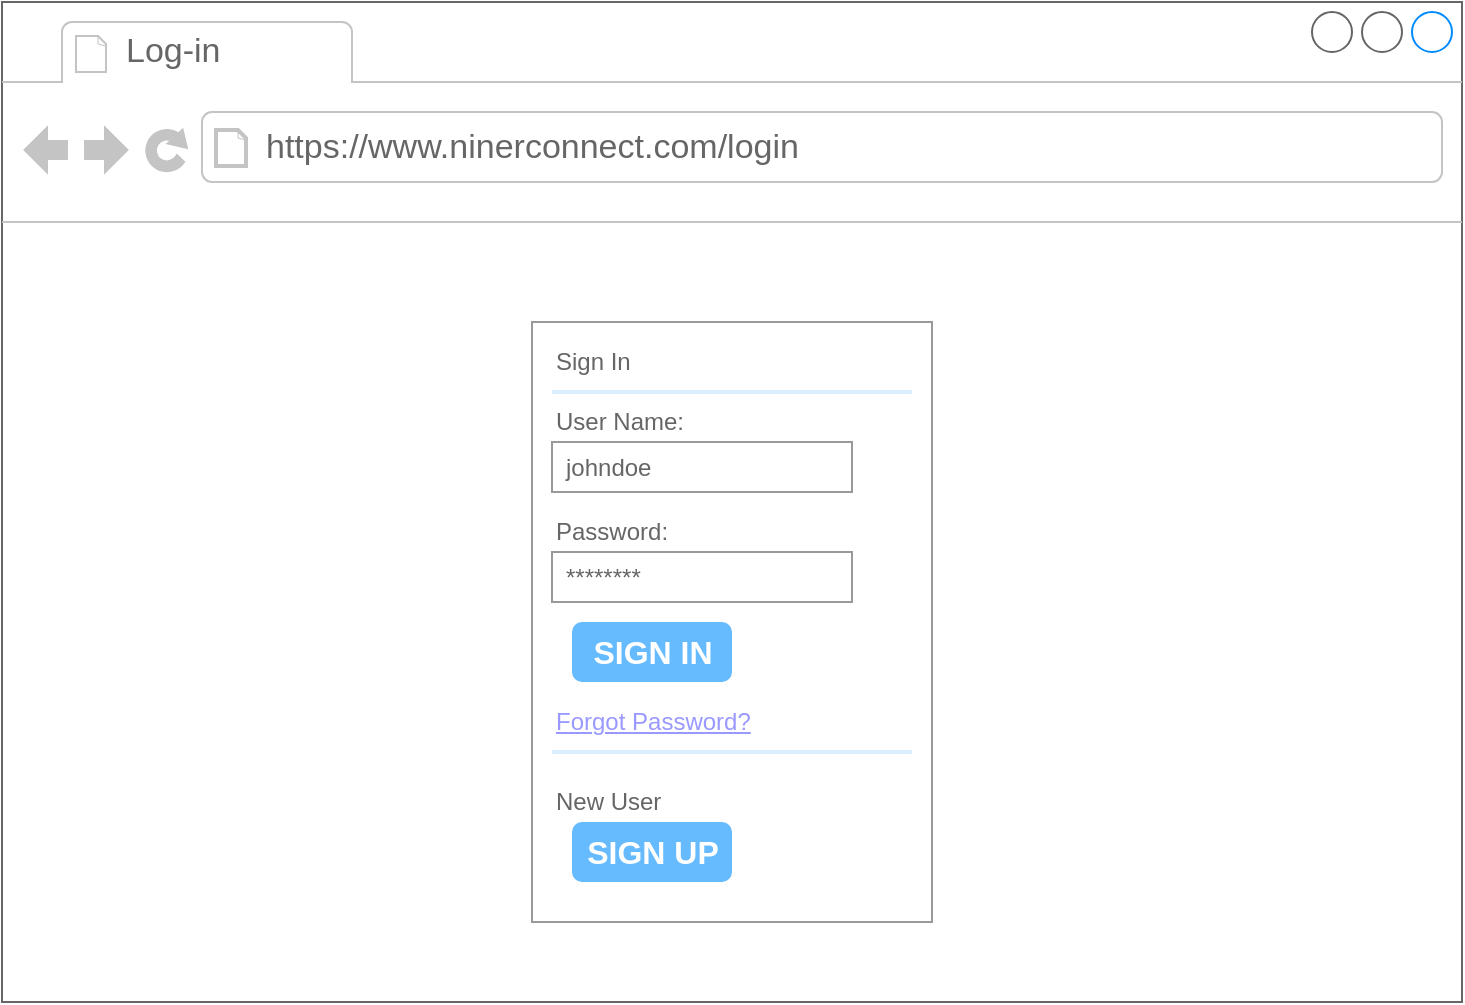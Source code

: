 <mxfile version="23.1.4" type="google" pages="2">
  <diagram name="Log-in" id="BNUmYBRGiDVqFD8WUZWi">
    <mxGraphModel grid="1" page="1" gridSize="10" guides="1" tooltips="1" connect="1" arrows="1" fold="1" pageScale="1" pageWidth="850" pageHeight="1100" math="0" shadow="0">
      <root>
        <mxCell id="0" />
        <mxCell id="1" parent="0" />
        <mxCell id="loDAAFRDm_DrVmHqtjok-1" value="" style="strokeWidth=1;shadow=0;dashed=0;align=center;html=1;shape=mxgraph.mockup.containers.browserWindow;rSize=0;strokeColor=#666666;strokeColor2=#008cff;strokeColor3=#c4c4c4;mainText=,;recursiveResize=0;" vertex="1" parent="1">
          <mxGeometry x="60" y="40" width="730" height="500" as="geometry" />
        </mxCell>
        <mxCell id="loDAAFRDm_DrVmHqtjok-2" value="Log-in" style="strokeWidth=1;shadow=0;dashed=0;align=center;html=1;shape=mxgraph.mockup.containers.anchor;fontSize=17;fontColor=#666666;align=left;whiteSpace=wrap;" vertex="1" parent="loDAAFRDm_DrVmHqtjok-1">
          <mxGeometry x="60" y="12" width="110" height="26" as="geometry" />
        </mxCell>
        <mxCell id="loDAAFRDm_DrVmHqtjok-3" value="https://www.ninerconnect.com/login" style="strokeWidth=1;shadow=0;dashed=0;align=center;html=1;shape=mxgraph.mockup.containers.anchor;rSize=0;fontSize=17;fontColor=#666666;align=left;" vertex="1" parent="loDAAFRDm_DrVmHqtjok-1">
          <mxGeometry x="130" y="60" width="250" height="26" as="geometry" />
        </mxCell>
        <mxCell id="loDAAFRDm_DrVmHqtjok-4" value="" style="strokeWidth=1;shadow=0;dashed=0;align=center;html=1;shape=mxgraph.mockup.forms.rrect;rSize=0;strokeColor=#999999;fillColor=#ffffff;" vertex="1" parent="loDAAFRDm_DrVmHqtjok-1">
          <mxGeometry x="265" y="160" width="200" height="300" as="geometry" />
        </mxCell>
        <mxCell id="loDAAFRDm_DrVmHqtjok-5" value="Sign In" style="strokeWidth=1;shadow=0;dashed=0;align=center;html=1;shape=mxgraph.mockup.forms.anchor;fontSize=12;fontColor=#666666;align=left;resizeWidth=1;spacingLeft=0;" vertex="1" parent="loDAAFRDm_DrVmHqtjok-4">
          <mxGeometry width="100" height="20" relative="1" as="geometry">
            <mxPoint x="10" y="10" as="offset" />
          </mxGeometry>
        </mxCell>
        <mxCell id="loDAAFRDm_DrVmHqtjok-6" value="" style="shape=line;strokeColor=#ddeeff;strokeWidth=2;html=1;resizeWidth=1;" vertex="1" parent="loDAAFRDm_DrVmHqtjok-4">
          <mxGeometry width="180" height="10" relative="1" as="geometry">
            <mxPoint x="10" y="30" as="offset" />
          </mxGeometry>
        </mxCell>
        <mxCell id="loDAAFRDm_DrVmHqtjok-7" value="User Name:" style="strokeWidth=1;shadow=0;dashed=0;align=center;html=1;shape=mxgraph.mockup.forms.anchor;fontSize=12;fontColor=#666666;align=left;resizeWidth=1;spacingLeft=0;" vertex="1" parent="loDAAFRDm_DrVmHqtjok-4">
          <mxGeometry width="100" height="20" relative="1" as="geometry">
            <mxPoint x="10" y="40" as="offset" />
          </mxGeometry>
        </mxCell>
        <mxCell id="loDAAFRDm_DrVmHqtjok-8" value="johndoe" style="strokeWidth=1;shadow=0;dashed=0;align=center;html=1;shape=mxgraph.mockup.forms.rrect;rSize=0;strokeColor=#999999;fontColor=#666666;align=left;spacingLeft=5;resizeWidth=1;" vertex="1" parent="loDAAFRDm_DrVmHqtjok-4">
          <mxGeometry width="150" height="25" relative="1" as="geometry">
            <mxPoint x="10" y="60" as="offset" />
          </mxGeometry>
        </mxCell>
        <mxCell id="loDAAFRDm_DrVmHqtjok-9" value="Password:" style="strokeWidth=1;shadow=0;dashed=0;align=center;html=1;shape=mxgraph.mockup.forms.anchor;fontSize=12;fontColor=#666666;align=left;resizeWidth=1;spacingLeft=0;" vertex="1" parent="loDAAFRDm_DrVmHqtjok-4">
          <mxGeometry width="100" height="20" relative="1" as="geometry">
            <mxPoint x="10" y="95" as="offset" />
          </mxGeometry>
        </mxCell>
        <mxCell id="loDAAFRDm_DrVmHqtjok-10" value="********" style="strokeWidth=1;shadow=0;dashed=0;align=center;html=1;shape=mxgraph.mockup.forms.rrect;rSize=0;strokeColor=#999999;fontColor=#666666;align=left;spacingLeft=5;resizeWidth=1;" vertex="1" parent="loDAAFRDm_DrVmHqtjok-4">
          <mxGeometry width="150" height="25" relative="1" as="geometry">
            <mxPoint x="10" y="115" as="offset" />
          </mxGeometry>
        </mxCell>
        <mxCell id="loDAAFRDm_DrVmHqtjok-11" value="SIGN IN" style="strokeWidth=1;shadow=0;dashed=0;align=center;html=1;shape=mxgraph.mockup.forms.rrect;rSize=5;strokeColor=none;fontColor=#ffffff;fillColor=#66bbff;fontSize=16;fontStyle=1;" vertex="1" parent="loDAAFRDm_DrVmHqtjok-4">
          <mxGeometry y="1" width="80" height="30" relative="1" as="geometry">
            <mxPoint x="20" y="-150" as="offset" />
          </mxGeometry>
        </mxCell>
        <mxCell id="loDAAFRDm_DrVmHqtjok-12" value="Forgot Password?" style="strokeWidth=1;shadow=0;dashed=0;align=center;html=1;shape=mxgraph.mockup.forms.anchor;fontSize=12;fontColor=#9999ff;align=left;spacingLeft=0;fontStyle=4;resizeWidth=1;" vertex="1" parent="loDAAFRDm_DrVmHqtjok-4">
          <mxGeometry y="1" width="150" height="20" relative="1" as="geometry">
            <mxPoint x="10" y="-110" as="offset" />
          </mxGeometry>
        </mxCell>
        <mxCell id="loDAAFRDm_DrVmHqtjok-13" value="" style="shape=line;strokeColor=#ddeeff;strokeWidth=2;html=1;resizeWidth=1;" vertex="1" parent="loDAAFRDm_DrVmHqtjok-4">
          <mxGeometry y="1" width="180" height="10" relative="1" as="geometry">
            <mxPoint x="10" y="-90" as="offset" />
          </mxGeometry>
        </mxCell>
        <mxCell id="loDAAFRDm_DrVmHqtjok-14" value="New User" style="strokeWidth=1;shadow=0;dashed=0;align=center;html=1;shape=mxgraph.mockup.forms.anchor;fontSize=12;fontColor=#666666;align=left;spacingLeft=0;resizeWidth=1;" vertex="1" parent="loDAAFRDm_DrVmHqtjok-4">
          <mxGeometry y="1" width="150" height="20" relative="1" as="geometry">
            <mxPoint x="10" y="-70" as="offset" />
          </mxGeometry>
        </mxCell>
        <mxCell id="loDAAFRDm_DrVmHqtjok-15" value="SIGN UP" style="strokeWidth=1;shadow=0;dashed=0;align=center;html=1;shape=mxgraph.mockup.forms.rrect;rSize=5;strokeColor=none;fontColor=#ffffff;fillColor=#66bbff;fontSize=16;fontStyle=1;" vertex="1" parent="loDAAFRDm_DrVmHqtjok-4">
          <mxGeometry y="1" width="80" height="30" relative="1" as="geometry">
            <mxPoint x="20" y="-50" as="offset" />
          </mxGeometry>
        </mxCell>
      </root>
    </mxGraphModel>
  </diagram>
  <diagram id="JDaCFPjJojlnft7N0f2z" name="Home">
    <mxGraphModel grid="1" page="1" gridSize="10" guides="1" tooltips="1" connect="1" arrows="1" fold="1" pageScale="1" pageWidth="850" pageHeight="1100" math="0" shadow="0">
      <root>
        <mxCell id="0" />
        <mxCell id="1" parent="0" />
        <mxCell id="H4XDbUGEwhzIVhZs-6xT-1" value="" style="strokeWidth=1;shadow=0;dashed=0;align=center;html=1;shape=mxgraph.mockup.containers.browserWindow;rSize=0;strokeColor=#666666;strokeColor2=#008cff;strokeColor3=#c4c4c4;mainText=,;recursiveResize=0;" vertex="1" parent="1">
          <mxGeometry x="60" y="50" width="730" height="500" as="geometry" />
        </mxCell>
        <mxCell id="H4XDbUGEwhzIVhZs-6xT-2" value="Home" style="strokeWidth=1;shadow=0;dashed=0;align=center;html=1;shape=mxgraph.mockup.containers.anchor;fontSize=17;fontColor=#666666;align=left;whiteSpace=wrap;" vertex="1" parent="H4XDbUGEwhzIVhZs-6xT-1">
          <mxGeometry x="60" y="12" width="110" height="26" as="geometry" />
        </mxCell>
        <mxCell id="H4XDbUGEwhzIVhZs-6xT-3" value="https://www.ninerconnect.com/home" style="strokeWidth=1;shadow=0;dashed=0;align=center;html=1;shape=mxgraph.mockup.containers.anchor;rSize=0;fontSize=17;fontColor=#666666;align=left;" vertex="1" parent="H4XDbUGEwhzIVhZs-6xT-1">
          <mxGeometry x="130" y="60" width="250" height="26" as="geometry" />
        </mxCell>
        <mxCell id="H4XDbUGEwhzIVhZs-6xT-16" value="" style="strokeWidth=1;shadow=0;dashed=0;align=center;html=1;shape=mxgraph.mockup.forms.rrect;rSize=5;strokeColor=#999999;fillColor=#ffffff;" vertex="1" parent="H4XDbUGEwhzIVhZs-6xT-1">
          <mxGeometry x="490" y="230" width="220" height="230" as="geometry" />
        </mxCell>
        <mxCell id="H4XDbUGEwhzIVhZs-6xT-17" value="October 2014" style="strokeWidth=1;shadow=0;dashed=0;align=center;html=1;shape=mxgraph.mockup.forms.anchor;fontColor=#999999;" vertex="1" parent="H4XDbUGEwhzIVhZs-6xT-16">
          <mxGeometry x="41.25" y="10.514" width="137.5" height="26.286" as="geometry" />
        </mxCell>
        <mxCell id="H4XDbUGEwhzIVhZs-6xT-18" value="&lt;" style="strokeWidth=1;shadow=0;dashed=0;align=center;html=1;shape=mxgraph.mockup.forms.rrect;rSize=4;strokeColor=#999999;fontColor=#008cff;fontSize=19;fontStyle=1;" vertex="1" parent="H4XDbUGEwhzIVhZs-6xT-16">
          <mxGeometry x="11" y="10.514" width="34.375" height="26.286" as="geometry" />
        </mxCell>
        <mxCell id="H4XDbUGEwhzIVhZs-6xT-19" value="&gt;" style="strokeWidth=1;shadow=0;dashed=0;align=center;html=1;shape=mxgraph.mockup.forms.rrect;rSize=4;strokeColor=#999999;fontColor=#008cff;fontSize=19;fontStyle=1;" vertex="1" parent="H4XDbUGEwhzIVhZs-6xT-16">
          <mxGeometry x="174.625" y="10.514" width="34.375" height="26.286" as="geometry" />
        </mxCell>
        <mxCell id="H4XDbUGEwhzIVhZs-6xT-20" value="Mo" style="strokeWidth=1;shadow=0;dashed=0;align=center;html=1;shape=mxgraph.mockup.forms.anchor;fontColor=#999999;" vertex="1" parent="H4XDbUGEwhzIVhZs-6xT-16">
          <mxGeometry x="13.75" y="36.8" width="27.5" height="26.286" as="geometry" />
        </mxCell>
        <mxCell id="H4XDbUGEwhzIVhZs-6xT-21" value="Tu" style="strokeWidth=1;shadow=0;dashed=0;align=center;html=1;shape=mxgraph.mockup.forms.anchor;fontColor=#999999;" vertex="1" parent="H4XDbUGEwhzIVhZs-6xT-16">
          <mxGeometry x="41.25" y="36.8" width="27.5" height="26.286" as="geometry" />
        </mxCell>
        <mxCell id="H4XDbUGEwhzIVhZs-6xT-22" value="We" style="strokeWidth=1;shadow=0;dashed=0;align=center;html=1;shape=mxgraph.mockup.forms.anchor;fontColor=#999999;" vertex="1" parent="H4XDbUGEwhzIVhZs-6xT-16">
          <mxGeometry x="68.75" y="36.8" width="27.5" height="26.286" as="geometry" />
        </mxCell>
        <mxCell id="H4XDbUGEwhzIVhZs-6xT-23" value="Th" style="strokeWidth=1;shadow=0;dashed=0;align=center;html=1;shape=mxgraph.mockup.forms.anchor;fontColor=#999999;" vertex="1" parent="H4XDbUGEwhzIVhZs-6xT-16">
          <mxGeometry x="96.25" y="36.8" width="27.5" height="26.286" as="geometry" />
        </mxCell>
        <mxCell id="H4XDbUGEwhzIVhZs-6xT-24" value="Fr" style="strokeWidth=1;shadow=0;dashed=0;align=center;html=1;shape=mxgraph.mockup.forms.anchor;fontColor=#999999;" vertex="1" parent="H4XDbUGEwhzIVhZs-6xT-16">
          <mxGeometry x="123.75" y="36.8" width="27.5" height="26.286" as="geometry" />
        </mxCell>
        <mxCell id="H4XDbUGEwhzIVhZs-6xT-25" value="Sa" style="strokeWidth=1;shadow=0;dashed=0;align=center;html=1;shape=mxgraph.mockup.forms.anchor;fontColor=#999999;" vertex="1" parent="H4XDbUGEwhzIVhZs-6xT-16">
          <mxGeometry x="151.25" y="36.8" width="27.5" height="26.286" as="geometry" />
        </mxCell>
        <mxCell id="H4XDbUGEwhzIVhZs-6xT-26" value="Su" style="strokeWidth=1;shadow=0;dashed=0;align=center;html=1;shape=mxgraph.mockup.forms.anchor;fontColor=#999999;" vertex="1" parent="H4XDbUGEwhzIVhZs-6xT-16">
          <mxGeometry x="178.75" y="36.8" width="27.5" height="26.286" as="geometry" />
        </mxCell>
        <mxCell id="H4XDbUGEwhzIVhZs-6xT-27" value="1" style="strokeWidth=1;shadow=0;dashed=0;align=center;html=1;shape=mxgraph.mockup.forms.rrect;rSize=0;strokeColor=#999999;fontColor=#999999;" vertex="1" parent="H4XDbUGEwhzIVhZs-6xT-16">
          <mxGeometry x="13.75" y="63.086" width="27.5" height="26.286" as="geometry" />
        </mxCell>
        <mxCell id="H4XDbUGEwhzIVhZs-6xT-28" value="2" style="strokeWidth=1;shadow=0;dashed=0;align=center;html=1;shape=mxgraph.mockup.forms.rrect;rSize=0;strokeColor=#999999;fontColor=#999999;" vertex="1" parent="H4XDbUGEwhzIVhZs-6xT-16">
          <mxGeometry x="41.25" y="63.086" width="27.5" height="26.286" as="geometry" />
        </mxCell>
        <mxCell id="H4XDbUGEwhzIVhZs-6xT-29" value="3" style="strokeWidth=1;shadow=0;dashed=0;align=center;html=1;shape=mxgraph.mockup.forms.rrect;rSize=0;strokeColor=#999999;fontColor=#999999;" vertex="1" parent="H4XDbUGEwhzIVhZs-6xT-16">
          <mxGeometry x="68.75" y="63.086" width="27.5" height="26.286" as="geometry" />
        </mxCell>
        <mxCell id="H4XDbUGEwhzIVhZs-6xT-30" value="4" style="strokeWidth=1;shadow=0;dashed=0;align=center;html=1;shape=mxgraph.mockup.forms.rrect;rSize=0;strokeColor=#999999;fontColor=#999999;" vertex="1" parent="H4XDbUGEwhzIVhZs-6xT-16">
          <mxGeometry x="96.25" y="63.086" width="27.5" height="26.286" as="geometry" />
        </mxCell>
        <mxCell id="H4XDbUGEwhzIVhZs-6xT-31" value="5" style="strokeWidth=1;shadow=0;dashed=0;align=center;html=1;shape=mxgraph.mockup.forms.rrect;rSize=0;strokeColor=#999999;fontColor=#999999;" vertex="1" parent="H4XDbUGEwhzIVhZs-6xT-16">
          <mxGeometry x="123.75" y="63.086" width="27.5" height="26.286" as="geometry" />
        </mxCell>
        <mxCell id="H4XDbUGEwhzIVhZs-6xT-32" value="6" style="strokeWidth=1;shadow=0;dashed=0;align=center;html=1;shape=mxgraph.mockup.forms.rrect;rSize=0;strokeColor=#999999;fontColor=#999999;" vertex="1" parent="H4XDbUGEwhzIVhZs-6xT-16">
          <mxGeometry x="151.25" y="63.086" width="27.5" height="26.286" as="geometry" />
        </mxCell>
        <mxCell id="H4XDbUGEwhzIVhZs-6xT-33" value="7" style="strokeWidth=1;shadow=0;dashed=0;align=center;html=1;shape=mxgraph.mockup.forms.rrect;rSize=0;strokeColor=#999999;fontColor=#999999;" vertex="1" parent="H4XDbUGEwhzIVhZs-6xT-16">
          <mxGeometry x="178.75" y="63.086" width="27.5" height="26.286" as="geometry" />
        </mxCell>
        <mxCell id="H4XDbUGEwhzIVhZs-6xT-34" value="8" style="strokeWidth=1;shadow=0;dashed=0;align=center;html=1;shape=mxgraph.mockup.forms.rrect;rSize=0;strokeColor=#999999;fontColor=#999999;" vertex="1" parent="H4XDbUGEwhzIVhZs-6xT-16">
          <mxGeometry x="13.75" y="89.371" width="27.5" height="26.286" as="geometry" />
        </mxCell>
        <mxCell id="H4XDbUGEwhzIVhZs-6xT-35" value="9" style="strokeWidth=1;shadow=0;dashed=0;align=center;html=1;shape=mxgraph.mockup.forms.rrect;rSize=0;strokeColor=#999999;fontColor=#999999;" vertex="1" parent="H4XDbUGEwhzIVhZs-6xT-16">
          <mxGeometry x="41.25" y="89.371" width="27.5" height="26.286" as="geometry" />
        </mxCell>
        <mxCell id="H4XDbUGEwhzIVhZs-6xT-36" value="10" style="strokeWidth=1;shadow=0;dashed=0;align=center;html=1;shape=mxgraph.mockup.forms.rrect;rSize=0;strokeColor=#999999;fontColor=#999999;" vertex="1" parent="H4XDbUGEwhzIVhZs-6xT-16">
          <mxGeometry x="68.75" y="89.371" width="27.5" height="26.286" as="geometry" />
        </mxCell>
        <mxCell id="H4XDbUGEwhzIVhZs-6xT-37" value="11" style="strokeWidth=1;shadow=0;dashed=0;align=center;html=1;shape=mxgraph.mockup.forms.rrect;rSize=0;strokeColor=#999999;fontColor=#999999;" vertex="1" parent="H4XDbUGEwhzIVhZs-6xT-16">
          <mxGeometry x="96.25" y="89.371" width="27.5" height="26.286" as="geometry" />
        </mxCell>
        <mxCell id="H4XDbUGEwhzIVhZs-6xT-38" value="12" style="strokeWidth=1;shadow=0;dashed=0;align=center;html=1;shape=mxgraph.mockup.forms.rrect;rSize=0;strokeColor=#999999;fontColor=#999999;" vertex="1" parent="H4XDbUGEwhzIVhZs-6xT-16">
          <mxGeometry x="123.75" y="89.371" width="27.5" height="26.286" as="geometry" />
        </mxCell>
        <mxCell id="H4XDbUGEwhzIVhZs-6xT-39" value="13" style="strokeWidth=1;shadow=0;dashed=0;align=center;html=1;shape=mxgraph.mockup.forms.rrect;rSize=0;strokeColor=#999999;fontColor=#999999;" vertex="1" parent="H4XDbUGEwhzIVhZs-6xT-16">
          <mxGeometry x="151.25" y="89.371" width="27.5" height="26.286" as="geometry" />
        </mxCell>
        <mxCell id="H4XDbUGEwhzIVhZs-6xT-40" value="14" style="strokeWidth=1;shadow=0;dashed=0;align=center;html=1;shape=mxgraph.mockup.forms.rrect;rSize=0;strokeColor=#999999;fontColor=#999999;" vertex="1" parent="H4XDbUGEwhzIVhZs-6xT-16">
          <mxGeometry x="178.75" y="89.371" width="27.5" height="26.286" as="geometry" />
        </mxCell>
        <mxCell id="H4XDbUGEwhzIVhZs-6xT-41" value="15" style="strokeWidth=1;shadow=0;dashed=0;align=center;html=1;shape=mxgraph.mockup.forms.rrect;rSize=0;strokeColor=#999999;fontColor=#999999;" vertex="1" parent="H4XDbUGEwhzIVhZs-6xT-16">
          <mxGeometry x="13.75" y="115.657" width="27.5" height="26.286" as="geometry" />
        </mxCell>
        <mxCell id="H4XDbUGEwhzIVhZs-6xT-42" value="16" style="strokeWidth=1;shadow=0;dashed=0;align=center;html=1;shape=mxgraph.mockup.forms.rrect;rSize=0;strokeColor=#999999;fontColor=#999999;" vertex="1" parent="H4XDbUGEwhzIVhZs-6xT-16">
          <mxGeometry x="41.25" y="115.657" width="27.5" height="26.286" as="geometry" />
        </mxCell>
        <mxCell id="H4XDbUGEwhzIVhZs-6xT-43" value="17" style="strokeWidth=1;shadow=0;dashed=0;align=center;html=1;shape=mxgraph.mockup.forms.rrect;rSize=0;strokeColor=#999999;fontColor=#999999;" vertex="1" parent="H4XDbUGEwhzIVhZs-6xT-16">
          <mxGeometry x="68.75" y="115.657" width="27.5" height="26.286" as="geometry" />
        </mxCell>
        <mxCell id="H4XDbUGEwhzIVhZs-6xT-44" value="18" style="strokeWidth=1;shadow=0;dashed=0;align=center;html=1;shape=mxgraph.mockup.forms.rrect;rSize=0;strokeColor=#999999;fontColor=#999999;" vertex="1" parent="H4XDbUGEwhzIVhZs-6xT-16">
          <mxGeometry x="96.25" y="115.657" width="27.5" height="26.286" as="geometry" />
        </mxCell>
        <mxCell id="H4XDbUGEwhzIVhZs-6xT-45" value="19" style="strokeWidth=1;shadow=0;dashed=0;align=center;html=1;shape=mxgraph.mockup.forms.rrect;rSize=0;strokeColor=#999999;fontColor=#999999;" vertex="1" parent="H4XDbUGEwhzIVhZs-6xT-16">
          <mxGeometry x="123.75" y="115.657" width="27.5" height="26.286" as="geometry" />
        </mxCell>
        <mxCell id="H4XDbUGEwhzIVhZs-6xT-46" value="20" style="strokeWidth=1;shadow=0;dashed=0;align=center;html=1;shape=mxgraph.mockup.forms.rrect;rSize=0;strokeColor=#999999;fontColor=#999999;" vertex="1" parent="H4XDbUGEwhzIVhZs-6xT-16">
          <mxGeometry x="151.25" y="115.657" width="27.5" height="26.286" as="geometry" />
        </mxCell>
        <mxCell id="H4XDbUGEwhzIVhZs-6xT-47" value="21" style="strokeWidth=1;shadow=0;dashed=0;align=center;html=1;shape=mxgraph.mockup.forms.rrect;rSize=0;strokeColor=#999999;fontColor=#999999;" vertex="1" parent="H4XDbUGEwhzIVhZs-6xT-16">
          <mxGeometry x="178.75" y="115.657" width="27.5" height="26.286" as="geometry" />
        </mxCell>
        <mxCell id="H4XDbUGEwhzIVhZs-6xT-48" value="22" style="strokeWidth=1;shadow=0;dashed=0;align=center;html=1;shape=mxgraph.mockup.forms.rrect;rSize=0;strokeColor=#999999;fontColor=#999999;" vertex="1" parent="H4XDbUGEwhzIVhZs-6xT-16">
          <mxGeometry x="13.75" y="141.943" width="27.5" height="26.286" as="geometry" />
        </mxCell>
        <mxCell id="H4XDbUGEwhzIVhZs-6xT-49" value="23" style="strokeWidth=1;shadow=0;dashed=0;align=center;html=1;shape=mxgraph.mockup.forms.rrect;rSize=0;strokeColor=#999999;fontColor=#999999;" vertex="1" parent="H4XDbUGEwhzIVhZs-6xT-16">
          <mxGeometry x="41.25" y="141.943" width="27.5" height="26.286" as="geometry" />
        </mxCell>
        <mxCell id="H4XDbUGEwhzIVhZs-6xT-50" value="25" style="strokeWidth=1;shadow=0;dashed=0;align=center;html=1;shape=mxgraph.mockup.forms.rrect;rSize=0;strokeColor=#999999;fontColor=#999999;" vertex="1" parent="H4XDbUGEwhzIVhZs-6xT-16">
          <mxGeometry x="96.25" y="141.943" width="27.5" height="26.286" as="geometry" />
        </mxCell>
        <mxCell id="H4XDbUGEwhzIVhZs-6xT-51" value="26" style="strokeWidth=1;shadow=0;dashed=0;align=center;html=1;shape=mxgraph.mockup.forms.rrect;rSize=0;strokeColor=#999999;fontColor=#999999;" vertex="1" parent="H4XDbUGEwhzIVhZs-6xT-16">
          <mxGeometry x="123.75" y="141.943" width="27.5" height="26.286" as="geometry" />
        </mxCell>
        <mxCell id="H4XDbUGEwhzIVhZs-6xT-52" value="27" style="strokeWidth=1;shadow=0;dashed=0;align=center;html=1;shape=mxgraph.mockup.forms.rrect;rSize=0;strokeColor=#999999;fontColor=#999999;" vertex="1" parent="H4XDbUGEwhzIVhZs-6xT-16">
          <mxGeometry x="151.25" y="141.943" width="27.5" height="26.286" as="geometry" />
        </mxCell>
        <mxCell id="H4XDbUGEwhzIVhZs-6xT-53" value="28" style="strokeWidth=1;shadow=0;dashed=0;align=center;html=1;shape=mxgraph.mockup.forms.rrect;rSize=0;strokeColor=#999999;fontColor=#999999;" vertex="1" parent="H4XDbUGEwhzIVhZs-6xT-16">
          <mxGeometry x="178.75" y="141.943" width="27.5" height="26.286" as="geometry" />
        </mxCell>
        <mxCell id="H4XDbUGEwhzIVhZs-6xT-54" value="29" style="strokeWidth=1;shadow=0;dashed=0;align=center;html=1;shape=mxgraph.mockup.forms.rrect;rSize=0;strokeColor=#999999;fontColor=#999999;" vertex="1" parent="H4XDbUGEwhzIVhZs-6xT-16">
          <mxGeometry x="13.75" y="168.229" width="27.5" height="26.286" as="geometry" />
        </mxCell>
        <mxCell id="H4XDbUGEwhzIVhZs-6xT-55" value="30" style="strokeWidth=1;shadow=0;dashed=0;align=center;html=1;shape=mxgraph.mockup.forms.rrect;rSize=0;strokeColor=#999999;fontColor=#999999;" vertex="1" parent="H4XDbUGEwhzIVhZs-6xT-16">
          <mxGeometry x="41.25" y="168.229" width="27.5" height="26.286" as="geometry" />
        </mxCell>
        <mxCell id="H4XDbUGEwhzIVhZs-6xT-56" value="31" style="strokeWidth=1;shadow=0;dashed=0;align=center;html=1;shape=mxgraph.mockup.forms.rrect;rSize=0;strokeColor=#999999;fontColor=#999999;" vertex="1" parent="H4XDbUGEwhzIVhZs-6xT-16">
          <mxGeometry x="68.75" y="168.229" width="27.5" height="26.286" as="geometry" />
        </mxCell>
        <mxCell id="H4XDbUGEwhzIVhZs-6xT-57" value="1" style="strokeWidth=1;shadow=0;dashed=0;align=center;html=1;shape=mxgraph.mockup.forms.rrect;rSize=0;strokeColor=#999999;fontColor=#999999;fillColor=#ddeeff;" vertex="1" parent="H4XDbUGEwhzIVhZs-6xT-16">
          <mxGeometry x="96.25" y="168.229" width="27.5" height="26.286" as="geometry" />
        </mxCell>
        <mxCell id="H4XDbUGEwhzIVhZs-6xT-58" value="2" style="strokeWidth=1;shadow=0;dashed=0;align=center;html=1;shape=mxgraph.mockup.forms.rrect;rSize=0;strokeColor=#999999;fontColor=#999999;fillColor=#ddeeff;" vertex="1" parent="H4XDbUGEwhzIVhZs-6xT-16">
          <mxGeometry x="123.75" y="168.229" width="27.5" height="26.286" as="geometry" />
        </mxCell>
        <mxCell id="H4XDbUGEwhzIVhZs-6xT-59" value="3" style="strokeWidth=1;shadow=0;dashed=0;align=center;html=1;shape=mxgraph.mockup.forms.rrect;rSize=0;strokeColor=#999999;fontColor=#999999;fillColor=#ddeeff;" vertex="1" parent="H4XDbUGEwhzIVhZs-6xT-16">
          <mxGeometry x="151.25" y="168.229" width="27.5" height="26.286" as="geometry" />
        </mxCell>
        <mxCell id="H4XDbUGEwhzIVhZs-6xT-60" value="4" style="strokeWidth=1;shadow=0;dashed=0;align=center;html=1;shape=mxgraph.mockup.forms.rrect;rSize=0;strokeColor=#999999;fontColor=#999999;fillColor=#ddeeff;" vertex="1" parent="H4XDbUGEwhzIVhZs-6xT-16">
          <mxGeometry x="178.75" y="168.229" width="27.5" height="26.286" as="geometry" />
        </mxCell>
        <mxCell id="H4XDbUGEwhzIVhZs-6xT-61" value="5" style="strokeWidth=1;shadow=0;dashed=0;align=center;html=1;shape=mxgraph.mockup.forms.rrect;rSize=0;strokeColor=#999999;fontColor=#999999;fillColor=#ddeeff;" vertex="1" parent="H4XDbUGEwhzIVhZs-6xT-16">
          <mxGeometry x="13.75" y="194.514" width="27.5" height="26.286" as="geometry" />
        </mxCell>
        <mxCell id="H4XDbUGEwhzIVhZs-6xT-62" value="6" style="strokeWidth=1;shadow=0;dashed=0;align=center;html=1;shape=mxgraph.mockup.forms.rrect;rSize=0;strokeColor=#999999;fontColor=#999999;fillColor=#ddeeff;" vertex="1" parent="H4XDbUGEwhzIVhZs-6xT-16">
          <mxGeometry x="41.25" y="194.514" width="27.5" height="26.286" as="geometry" />
        </mxCell>
        <mxCell id="H4XDbUGEwhzIVhZs-6xT-63" value="7" style="strokeWidth=1;shadow=0;dashed=0;align=center;html=1;shape=mxgraph.mockup.forms.rrect;rSize=0;strokeColor=#999999;fontColor=#999999;fillColor=#ddeeff;" vertex="1" parent="H4XDbUGEwhzIVhZs-6xT-16">
          <mxGeometry x="68.75" y="194.514" width="27.5" height="26.286" as="geometry" />
        </mxCell>
        <mxCell id="H4XDbUGEwhzIVhZs-6xT-64" value="8" style="strokeWidth=1;shadow=0;dashed=0;align=center;html=1;shape=mxgraph.mockup.forms.rrect;rSize=0;strokeColor=#999999;fontColor=#999999;fillColor=#ddeeff;" vertex="1" parent="H4XDbUGEwhzIVhZs-6xT-16">
          <mxGeometry x="96.25" y="194.514" width="27.5" height="26.286" as="geometry" />
        </mxCell>
        <mxCell id="H4XDbUGEwhzIVhZs-6xT-65" value="9" style="strokeWidth=1;shadow=0;dashed=0;align=center;html=1;shape=mxgraph.mockup.forms.rrect;rSize=0;strokeColor=#999999;fontColor=#999999;fillColor=#ddeeff;" vertex="1" parent="H4XDbUGEwhzIVhZs-6xT-16">
          <mxGeometry x="123.75" y="194.514" width="27.5" height="26.286" as="geometry" />
        </mxCell>
        <mxCell id="H4XDbUGEwhzIVhZs-6xT-66" value="10" style="strokeWidth=1;shadow=0;dashed=0;align=center;html=1;shape=mxgraph.mockup.forms.rrect;rSize=0;strokeColor=#999999;fontColor=#999999;fillColor=#ddeeff;" vertex="1" parent="H4XDbUGEwhzIVhZs-6xT-16">
          <mxGeometry x="151.25" y="194.514" width="27.5" height="26.286" as="geometry" />
        </mxCell>
        <mxCell id="H4XDbUGEwhzIVhZs-6xT-67" value="11" style="strokeWidth=1;shadow=0;dashed=0;align=center;html=1;shape=mxgraph.mockup.forms.rrect;rSize=0;strokeColor=#999999;fontColor=#999999;fillColor=#ddeeff;" vertex="1" parent="H4XDbUGEwhzIVhZs-6xT-16">
          <mxGeometry x="178.75" y="194.514" width="27.5" height="26.286" as="geometry" />
        </mxCell>
        <mxCell id="H4XDbUGEwhzIVhZs-6xT-68" value="24" style="strokeWidth=1;shadow=0;dashed=0;align=center;html=1;shape=mxgraph.mockup.forms.rrect;rSize=0;strokeColor=#ff0000;fontColor=#ffffff;strokeWidth=2;fillColor=#008cff;" vertex="1" parent="H4XDbUGEwhzIVhZs-6xT-16">
          <mxGeometry x="68.75" y="141.943" width="27.5" height="26.286" as="geometry" />
        </mxCell>
        <mxCell id="H4XDbUGEwhzIVhZs-6xT-69" value="" style="html=1;shadow=0;dashed=0;shape=mxgraph.bootstrap.rrect;rSize=5;strokeColor=#6C767D;html=1;whiteSpace=wrap;fillColor=#ffffff;fontColor=#212529;verticalAlign=bottom;align=left;spacing=20;spacingBottom=0;fontSize=14;" vertex="1" parent="H4XDbUGEwhzIVhZs-6xT-1">
          <mxGeometry x="20" y="130" width="460" height="350" as="geometry" />
        </mxCell>
        <mxCell id="H4XDbUGEwhzIVhZs-6xT-70" value="Feed" style="html=1;shadow=0;dashed=0;shape=mxgraph.bootstrap.topButton;rSize=5;perimeter=none;whiteSpace=wrap;fillColor=#F7F7F7;strokeColor=#6C767D;fontColor=#6C767D;resizeWidth=1;fontSize=18;align=left;spacing=20;" vertex="1" parent="H4XDbUGEwhzIVhZs-6xT-69">
          <mxGeometry width="460" height="50" relative="1" as="geometry" />
        </mxCell>
        <mxCell id="H4XDbUGEwhzIVhZs-6xT-71" value="John Doe" style="html=1;whiteSpace=wrap;strokeColor=none;fillColor=#0079D6;labelPosition=center;verticalLabelPosition=middle;verticalAlign=top;align=center;fontSize=12;outlineConnect=0;spacingTop=-6;fontColor=#FFFFFF;sketch=0;shape=mxgraph.sitemap.profile;" vertex="1" parent="H4XDbUGEwhzIVhZs-6xT-1">
          <mxGeometry x="590" y="130" width="120" height="70" as="geometry" />
        </mxCell>
      </root>
    </mxGraphModel>
  </diagram>
</mxfile>
